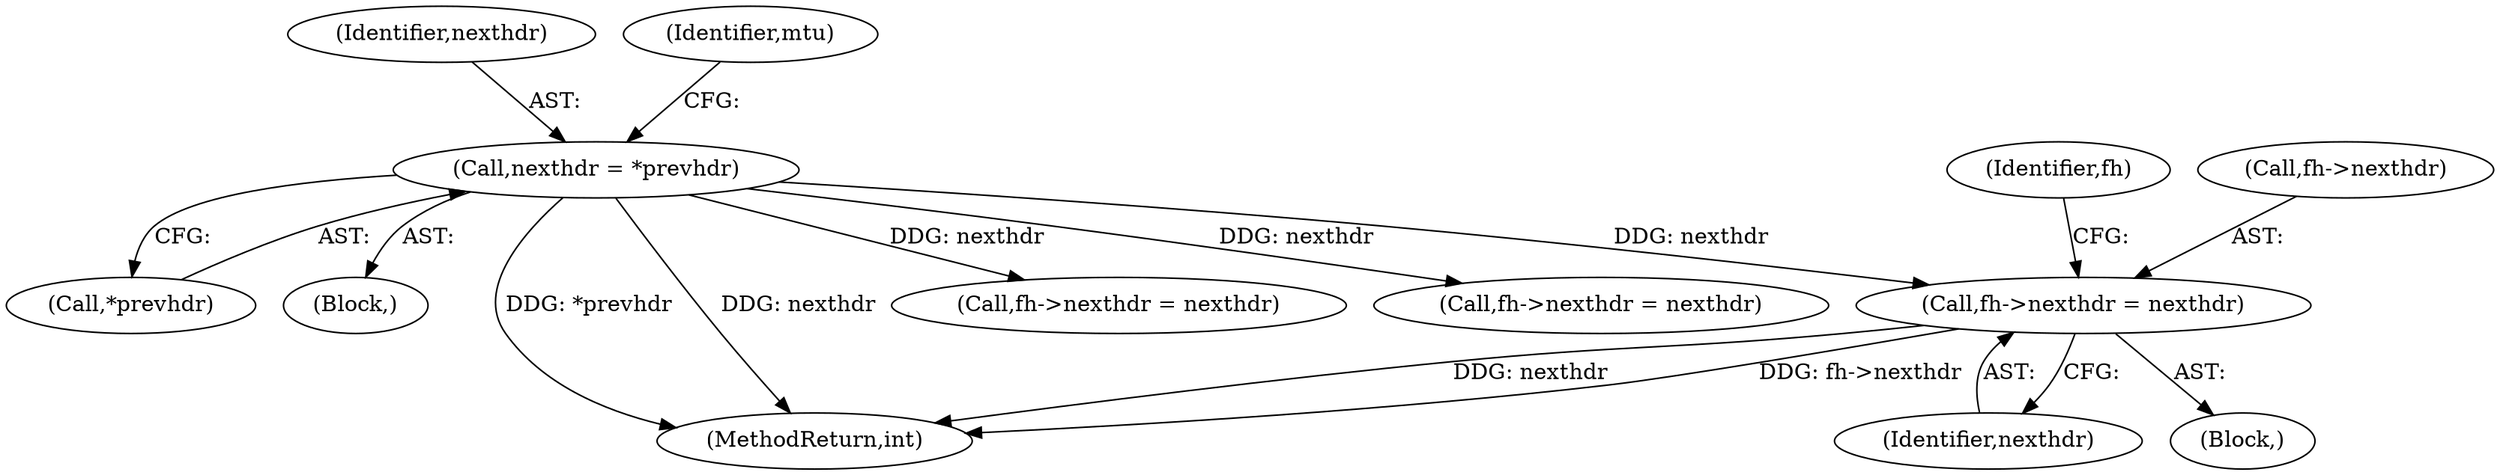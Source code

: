 digraph "0_linux_87c48fa3b4630905f98268dde838ee43626a060c_1@pointer" {
"1000765" [label="(Call,fh->nexthdr = nexthdr)"];
"1000180" [label="(Call,nexthdr = *prevhdr)"];
"1000181" [label="(Identifier,nexthdr)"];
"1000185" [label="(Identifier,mtu)"];
"1000659" [label="(Block,)"];
"1000772" [label="(Identifier,fh)"];
"1000180" [label="(Call,nexthdr = *prevhdr)"];
"1000765" [label="(Call,fh->nexthdr = nexthdr)"];
"1000484" [label="(Call,fh->nexthdr = nexthdr)"];
"1000391" [label="(Call,fh->nexthdr = nexthdr)"];
"1000769" [label="(Identifier,nexthdr)"];
"1000182" [label="(Call,*prevhdr)"];
"1000121" [label="(Block,)"];
"1000766" [label="(Call,fh->nexthdr)"];
"1000872" [label="(MethodReturn,int)"];
"1000765" -> "1000659"  [label="AST: "];
"1000765" -> "1000769"  [label="CFG: "];
"1000766" -> "1000765"  [label="AST: "];
"1000769" -> "1000765"  [label="AST: "];
"1000772" -> "1000765"  [label="CFG: "];
"1000765" -> "1000872"  [label="DDG: nexthdr"];
"1000765" -> "1000872"  [label="DDG: fh->nexthdr"];
"1000180" -> "1000765"  [label="DDG: nexthdr"];
"1000180" -> "1000121"  [label="AST: "];
"1000180" -> "1000182"  [label="CFG: "];
"1000181" -> "1000180"  [label="AST: "];
"1000182" -> "1000180"  [label="AST: "];
"1000185" -> "1000180"  [label="CFG: "];
"1000180" -> "1000872"  [label="DDG: *prevhdr"];
"1000180" -> "1000872"  [label="DDG: nexthdr"];
"1000180" -> "1000391"  [label="DDG: nexthdr"];
"1000180" -> "1000484"  [label="DDG: nexthdr"];
}
